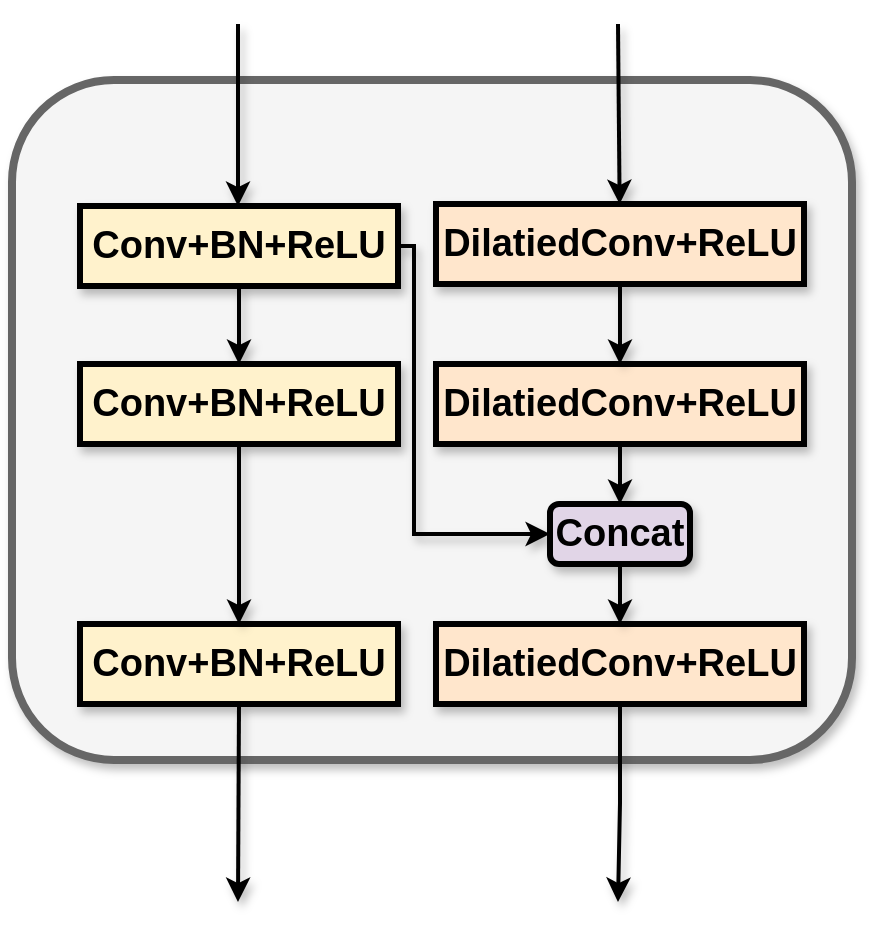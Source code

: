 <mxfile version="23.1.6" type="github">
  <diagram name="Page-1" id="aJPoleq7LqZWeyjLvSiz">
    <mxGraphModel dx="996" dy="540" grid="1" gridSize="10" guides="1" tooltips="1" connect="1" arrows="1" fold="1" page="1" pageScale="1" pageWidth="850" pageHeight="1100" math="0" shadow="0">
      <root>
        <mxCell id="0" />
        <mxCell id="1" parent="0" />
        <mxCell id="YvK7ai1feFOMZGoKvozZ-19" value="" style="rounded=1;whiteSpace=wrap;html=1;fillColor=#f5f5f5;strokeColor=#666666;strokeWidth=4;fontColor=#333333;shadow=1;fontSize=19;" parent="1" vertex="1">
          <mxGeometry x="139" y="129" width="420" height="340" as="geometry" />
        </mxCell>
        <mxCell id="YvK7ai1feFOMZGoKvozZ-20" style="edgeStyle=orthogonalEdgeStyle;rounded=1;orthogonalLoop=1;jettySize=auto;html=1;strokeWidth=2;shadow=1;endArrow=none;endFill=0;startArrow=classic;startFill=1;fontSize=19;" parent="1" source="YvK7ai1feFOMZGoKvozZ-24" edge="1">
          <mxGeometry relative="1" as="geometry">
            <mxPoint x="252" y="101" as="targetPoint" />
          </mxGeometry>
        </mxCell>
        <mxCell id="YvK7ai1feFOMZGoKvozZ-21" style="edgeStyle=orthogonalEdgeStyle;rounded=0;orthogonalLoop=1;jettySize=auto;html=1;entryX=0;entryY=0.5;entryDx=0;entryDy=0;strokeWidth=2;shadow=1;fontSize=19;" parent="1" source="YvK7ai1feFOMZGoKvozZ-24" target="YvK7ai1feFOMZGoKvozZ-36" edge="1">
          <mxGeometry relative="1" as="geometry">
            <Array as="points">
              <mxPoint x="340" y="212" />
              <mxPoint x="340" y="356" />
            </Array>
          </mxGeometry>
        </mxCell>
        <mxCell id="YvK7ai1feFOMZGoKvozZ-22" style="edgeStyle=orthogonalEdgeStyle;rounded=0;orthogonalLoop=1;jettySize=auto;html=1;entryX=0.5;entryY=0;entryDx=0;entryDy=0;strokeWidth=2;shadow=1;fontSize=19;" parent="1" source="YvK7ai1feFOMZGoKvozZ-24" target="YvK7ai1feFOMZGoKvozZ-38" edge="1">
          <mxGeometry relative="1" as="geometry" />
        </mxCell>
        <mxCell id="YvK7ai1feFOMZGoKvozZ-24" value="&lt;b style=&quot;font-size: 19px;&quot;&gt;Conv+BN+ReLU&lt;/b&gt;" style="rounded=0;whiteSpace=wrap;html=1;fillColor=#fff2cc;strokeColor=#000000;strokeWidth=3;shadow=1;fontSize=19;" parent="1" vertex="1">
          <mxGeometry x="173" y="192" width="159" height="40" as="geometry" />
        </mxCell>
        <mxCell id="YvK7ai1feFOMZGoKvozZ-25" style="edgeStyle=orthogonalEdgeStyle;rounded=0;orthogonalLoop=1;jettySize=auto;html=1;exitX=0.5;exitY=1;exitDx=0;exitDy=0;strokeWidth=2;shadow=1;fontSize=19;" parent="1" source="YvK7ai1feFOMZGoKvozZ-26" edge="1">
          <mxGeometry relative="1" as="geometry">
            <mxPoint x="252" y="540" as="targetPoint" />
          </mxGeometry>
        </mxCell>
        <mxCell id="YvK7ai1feFOMZGoKvozZ-26" value="&lt;b style=&quot;border-color: var(--border-color); font-size: 19px;&quot;&gt;Conv+BN+ReLU&lt;/b&gt;" style="rounded=0;whiteSpace=wrap;html=1;fillColor=#fff2cc;strokeColor=#000000;strokeWidth=3;shadow=1;fontSize=19;" parent="1" vertex="1">
          <mxGeometry x="173" y="401" width="159" height="40" as="geometry" />
        </mxCell>
        <mxCell id="YvK7ai1feFOMZGoKvozZ-27" style="edgeStyle=orthogonalEdgeStyle;rounded=0;orthogonalLoop=1;jettySize=auto;html=1;entryX=0.5;entryY=0;entryDx=0;entryDy=0;strokeWidth=2;shadow=1;fontSize=19;" parent="1" source="YvK7ai1feFOMZGoKvozZ-28" target="YvK7ai1feFOMZGoKvozZ-36" edge="1">
          <mxGeometry relative="1" as="geometry" />
        </mxCell>
        <mxCell id="YvK7ai1feFOMZGoKvozZ-28" value="&lt;b style=&quot;border-color: var(--border-color); font-size: 19px;&quot;&gt;DilatiedConv+ReLU&lt;/b&gt;" style="rounded=0;whiteSpace=wrap;html=1;fillColor=#ffe6cc;strokeColor=#000000;strokeWidth=3;shadow=1;fontSize=19;" parent="1" vertex="1">
          <mxGeometry x="351" y="271" width="184" height="40" as="geometry" />
        </mxCell>
        <mxCell id="YvK7ai1feFOMZGoKvozZ-29" style="edgeStyle=orthogonalEdgeStyle;rounded=0;orthogonalLoop=1;jettySize=auto;html=1;exitX=0.5;exitY=1;exitDx=0;exitDy=0;strokeWidth=2;shadow=1;fontSize=19;" parent="1" source="YvK7ai1feFOMZGoKvozZ-30" edge="1">
          <mxGeometry relative="1" as="geometry">
            <mxPoint x="442" y="540" as="targetPoint" />
          </mxGeometry>
        </mxCell>
        <mxCell id="YvK7ai1feFOMZGoKvozZ-30" value="&lt;b style=&quot;border-color: var(--border-color); font-size: 19px;&quot;&gt;DilatiedConv+ReLU&lt;/b&gt;" style="rounded=0;whiteSpace=wrap;html=1;fillColor=#ffe6cc;strokeColor=#000000;strokeWidth=3;shadow=1;fontSize=19;" parent="1" vertex="1">
          <mxGeometry x="351" y="401" width="184" height="40" as="geometry" />
        </mxCell>
        <mxCell id="YvK7ai1feFOMZGoKvozZ-31" style="edgeStyle=orthogonalEdgeStyle;rounded=0;orthogonalLoop=1;jettySize=auto;html=1;entryX=0.5;entryY=0;entryDx=0;entryDy=0;strokeWidth=2;shadow=1;fontSize=19;" parent="1" source="YvK7ai1feFOMZGoKvozZ-34" target="YvK7ai1feFOMZGoKvozZ-28" edge="1">
          <mxGeometry relative="1" as="geometry" />
        </mxCell>
        <mxCell id="YvK7ai1feFOMZGoKvozZ-32" style="rounded=0;orthogonalLoop=1;jettySize=auto;html=1;strokeWidth=2;shadow=1;startArrow=classic;startFill=1;endArrow=none;endFill=0;fontSize=19;" parent="1" source="YvK7ai1feFOMZGoKvozZ-34" edge="1">
          <mxGeometry relative="1" as="geometry">
            <mxPoint x="442" y="101" as="targetPoint" />
          </mxGeometry>
        </mxCell>
        <mxCell id="YvK7ai1feFOMZGoKvozZ-34" value="&lt;b style=&quot;border-color: var(--border-color); font-size: 19px;&quot;&gt;DilatiedConv+ReLU&lt;/b&gt;" style="rounded=0;whiteSpace=wrap;html=1;fillColor=#ffe6cc;strokeColor=#000000;strokeWidth=3;shadow=1;fontSize=19;" parent="1" vertex="1">
          <mxGeometry x="351" y="191" width="184" height="40" as="geometry" />
        </mxCell>
        <mxCell id="YvK7ai1feFOMZGoKvozZ-35" style="edgeStyle=orthogonalEdgeStyle;rounded=0;orthogonalLoop=1;jettySize=auto;html=1;entryX=0.5;entryY=0;entryDx=0;entryDy=0;strokeWidth=2;shadow=1;fontSize=19;" parent="1" source="YvK7ai1feFOMZGoKvozZ-36" target="YvK7ai1feFOMZGoKvozZ-30" edge="1">
          <mxGeometry relative="1" as="geometry" />
        </mxCell>
        <mxCell id="YvK7ai1feFOMZGoKvozZ-36" value="Concat" style="rounded=1;whiteSpace=wrap;html=1;strokeWidth=3;shadow=1;fillColor=#e1d5e7;strokeColor=#000000;fontSize=19;fontStyle=1" parent="1" vertex="1">
          <mxGeometry x="408" y="341" width="70" height="30" as="geometry" />
        </mxCell>
        <mxCell id="YvK7ai1feFOMZGoKvozZ-37" style="edgeStyle=orthogonalEdgeStyle;rounded=0;orthogonalLoop=1;jettySize=auto;html=1;entryX=0.5;entryY=0;entryDx=0;entryDy=0;strokeWidth=2;shadow=1;fontSize=19;" parent="1" source="YvK7ai1feFOMZGoKvozZ-38" target="YvK7ai1feFOMZGoKvozZ-26" edge="1">
          <mxGeometry relative="1" as="geometry" />
        </mxCell>
        <mxCell id="YvK7ai1feFOMZGoKvozZ-38" value="&lt;b style=&quot;font-size: 19px;&quot;&gt;Conv+BN+ReLU&lt;/b&gt;" style="rounded=0;whiteSpace=wrap;html=1;fillColor=#fff2cc;strokeColor=#000000;strokeWidth=3;shadow=1;fontSize=19;" parent="1" vertex="1">
          <mxGeometry x="173" y="271" width="159" height="40" as="geometry" />
        </mxCell>
      </root>
    </mxGraphModel>
  </diagram>
</mxfile>
